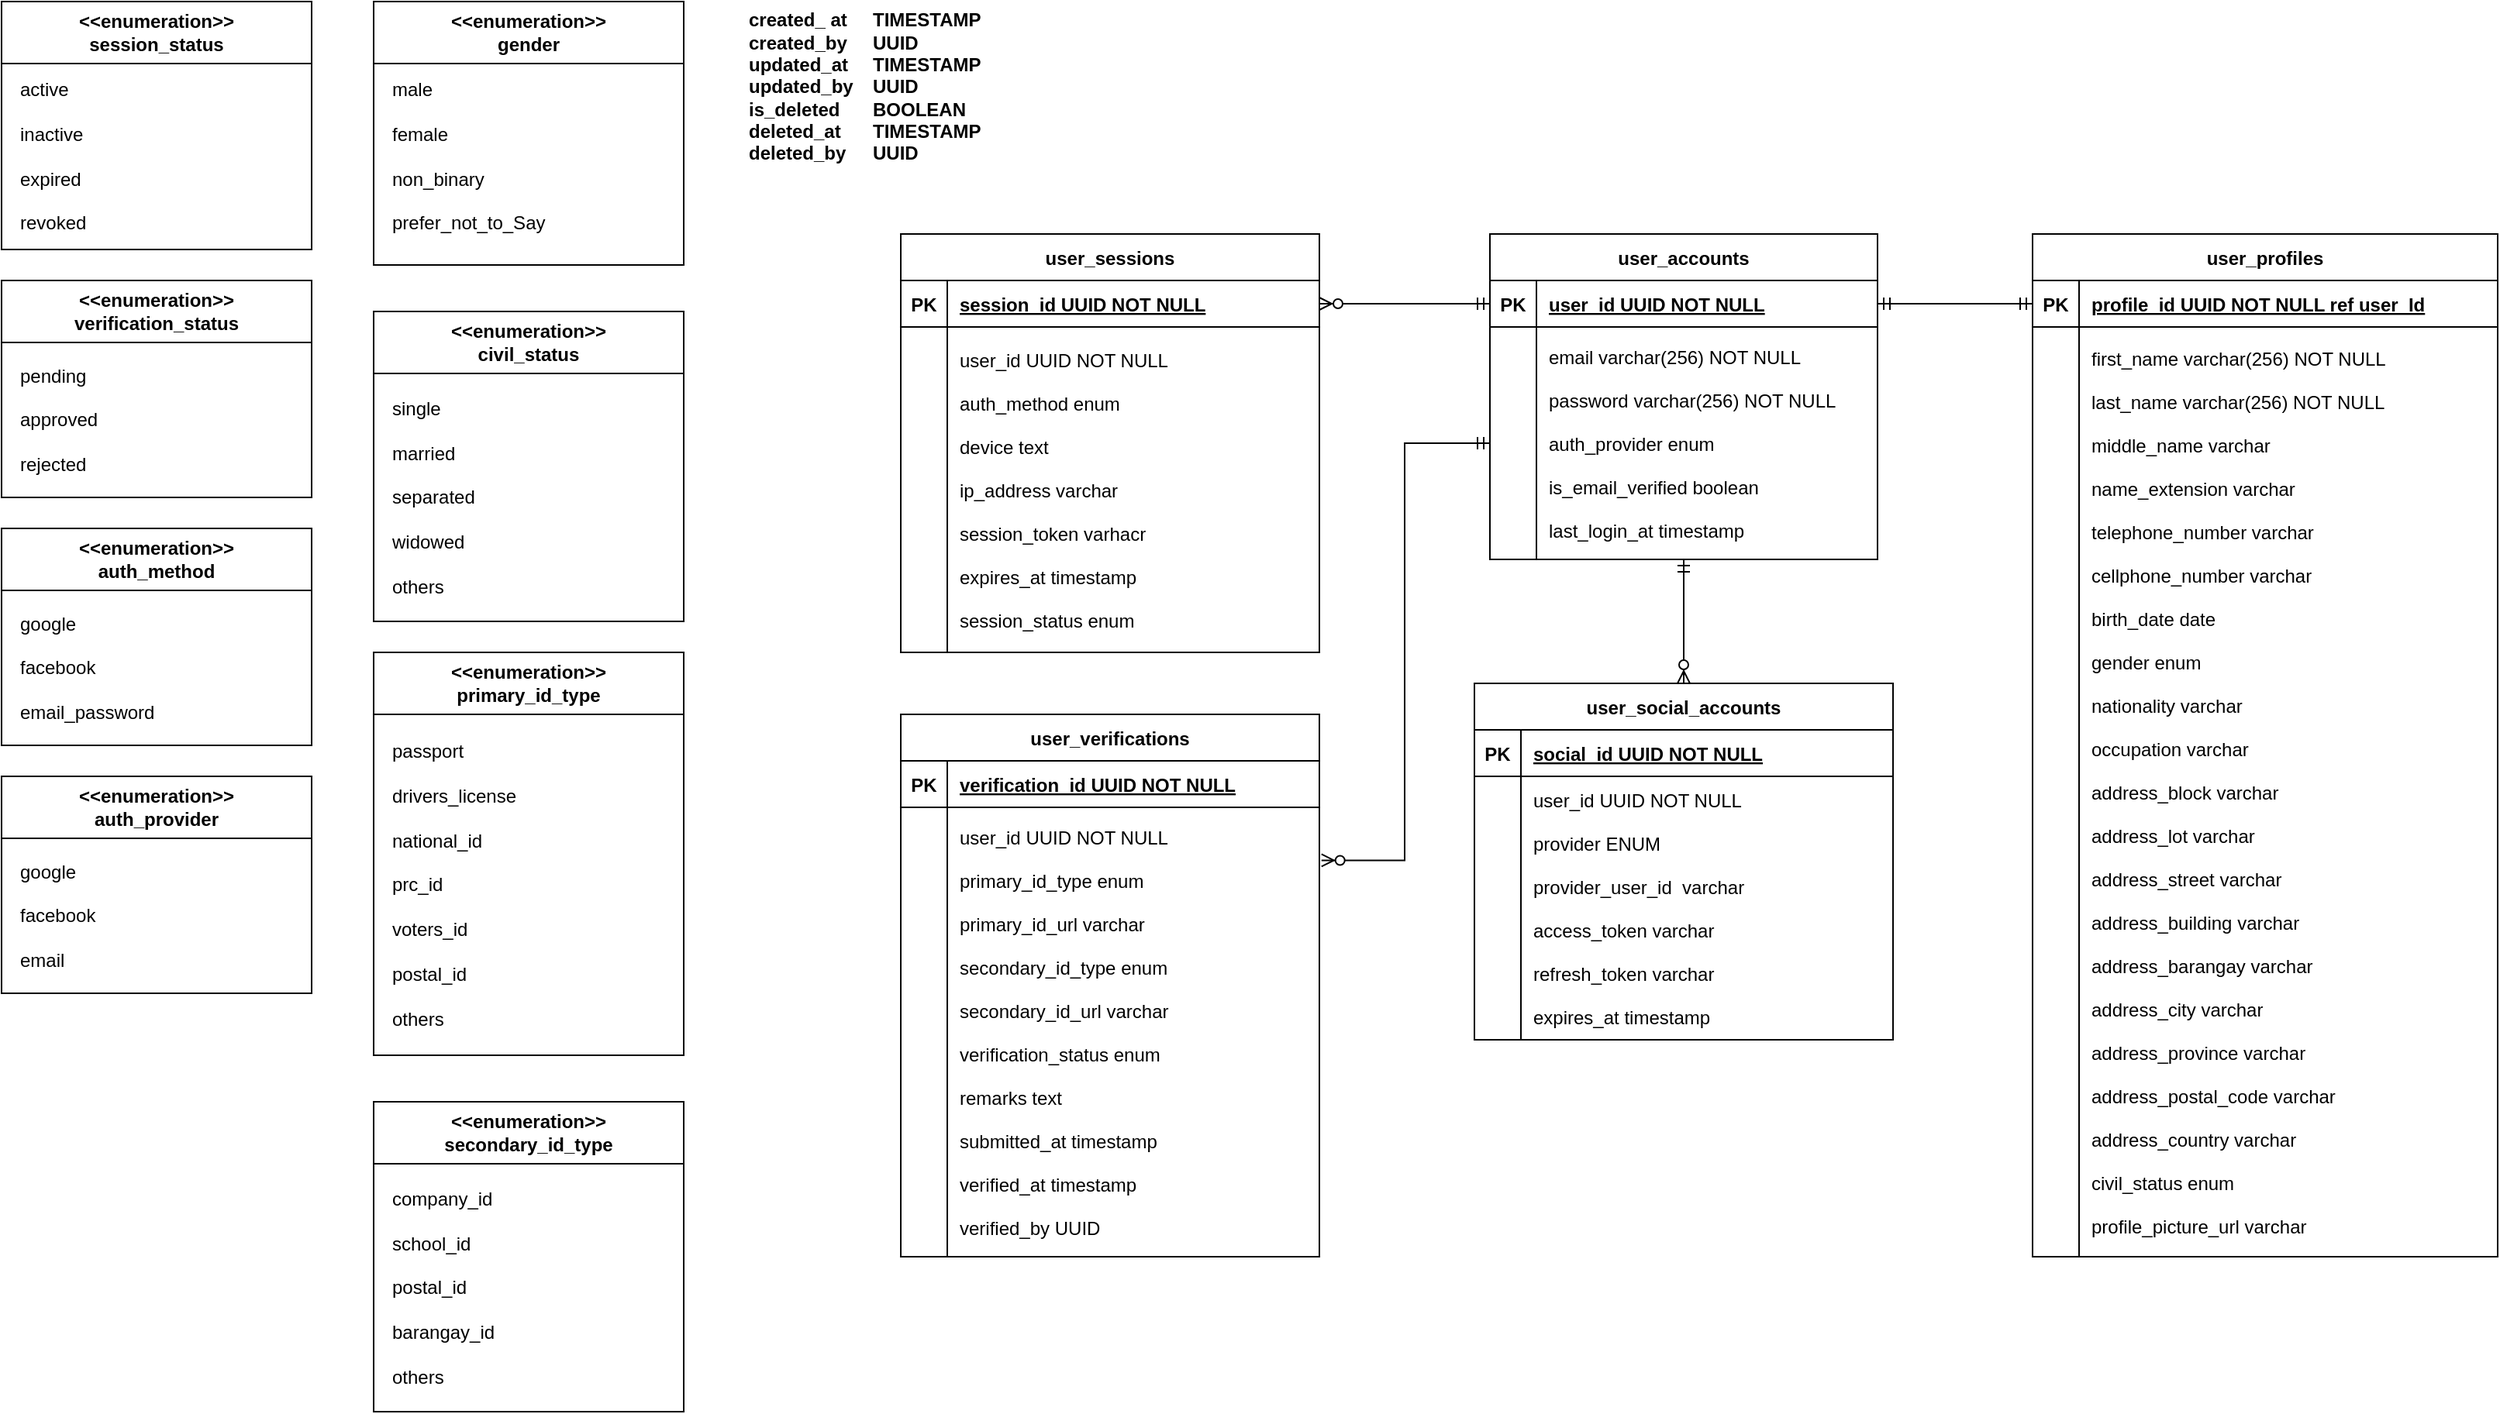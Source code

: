 <mxfile version="24.8.6">
  <diagram id="R2lEEEUBdFMjLlhIrx00" name="Page-1">
    <mxGraphModel dx="1799" dy="542" grid="1" gridSize="10" guides="1" tooltips="1" connect="1" arrows="1" fold="1" page="1" pageScale="1" pageWidth="850" pageHeight="1100" math="0" shadow="0" extFonts="Permanent Marker^https://fonts.googleapis.com/css?family=Permanent+Marker">
      <root>
        <mxCell id="0" />
        <mxCell id="1" parent="0" />
        <mxCell id="C-vyLk0tnHw3VtMMgP7b-2" value="user_profiles" style="shape=table;startSize=30;container=1;collapsible=1;childLayout=tableLayout;fixedRows=1;rowLines=0;fontStyle=1;align=center;resizeLast=1;" parent="1" vertex="1">
          <mxGeometry x="470" y="180" width="300" height="660" as="geometry" />
        </mxCell>
        <mxCell id="C-vyLk0tnHw3VtMMgP7b-3" value="" style="shape=partialRectangle;collapsible=0;dropTarget=0;pointerEvents=0;fillColor=none;points=[[0,0.5],[1,0.5]];portConstraint=eastwest;top=0;left=0;right=0;bottom=1;" parent="C-vyLk0tnHw3VtMMgP7b-2" vertex="1">
          <mxGeometry y="30" width="300" height="30" as="geometry" />
        </mxCell>
        <mxCell id="C-vyLk0tnHw3VtMMgP7b-4" value="PK" style="shape=partialRectangle;overflow=hidden;connectable=0;fillColor=none;top=0;left=0;bottom=0;right=0;fontStyle=1;" parent="C-vyLk0tnHw3VtMMgP7b-3" vertex="1">
          <mxGeometry width="30" height="30" as="geometry">
            <mxRectangle width="30" height="30" as="alternateBounds" />
          </mxGeometry>
        </mxCell>
        <mxCell id="C-vyLk0tnHw3VtMMgP7b-5" value="profile_id UUID NOT NULL ref user_Id" style="shape=partialRectangle;overflow=hidden;connectable=0;fillColor=none;top=0;left=0;bottom=0;right=0;align=left;spacingLeft=6;fontStyle=5;" parent="C-vyLk0tnHw3VtMMgP7b-3" vertex="1">
          <mxGeometry x="30" width="270" height="30" as="geometry">
            <mxRectangle width="270" height="30" as="alternateBounds" />
          </mxGeometry>
        </mxCell>
        <mxCell id="C-vyLk0tnHw3VtMMgP7b-9" value="" style="shape=partialRectangle;collapsible=0;dropTarget=0;pointerEvents=0;fillColor=none;points=[[0,0.5],[1,0.5]];portConstraint=eastwest;top=0;left=0;right=0;bottom=0;" parent="C-vyLk0tnHw3VtMMgP7b-2" vertex="1">
          <mxGeometry y="60" width="300" height="600" as="geometry" />
        </mxCell>
        <mxCell id="C-vyLk0tnHw3VtMMgP7b-10" value="" style="shape=partialRectangle;overflow=hidden;connectable=0;fillColor=none;top=0;left=0;bottom=0;right=0;" parent="C-vyLk0tnHw3VtMMgP7b-9" vertex="1">
          <mxGeometry width="30" height="600" as="geometry">
            <mxRectangle width="30" height="600" as="alternateBounds" />
          </mxGeometry>
        </mxCell>
        <mxCell id="C-vyLk0tnHw3VtMMgP7b-11" value="first_name varchar(256) NOT NULL&#xa;&#xa;last_name varchar(256) NOT NULL&#xa;&#xa;middle_name varchar&#xa;&#xa;name_extension varchar&#xa;&#xa;telephone_number varchar&#xa;&#xa;cellphone_number varchar&#xa;&#xa;birth_date date&#xa;&#xa;gender enum&#xa;&#xa;nationality varchar&#xa;&#xa;occupation varchar&#xa;&#xa;address_block varchar&#xa;&#xa;address_lot varchar&#xa;&#xa;address_street varchar&#xa;&#xa;address_building varchar&#xa;&#xa;address_barangay varchar&#xa;&#xa;address_city varchar&#xa;&#xa;address_province varchar&#xa;&#xa;address_postal_code varchar&#xa;&#xa;address_country varchar&#xa;&#xa;civil_status enum&#xa;&#xa;profile_picture_url varchar" style="shape=partialRectangle;overflow=hidden;connectable=0;fillColor=none;top=0;left=0;bottom=0;right=0;align=left;spacingLeft=6;" parent="C-vyLk0tnHw3VtMMgP7b-9" vertex="1">
          <mxGeometry x="30" width="270" height="600" as="geometry">
            <mxRectangle width="270" height="600" as="alternateBounds" />
          </mxGeometry>
        </mxCell>
        <mxCell id="C-vyLk0tnHw3VtMMgP7b-23" value="user_accounts" style="shape=table;startSize=30;container=1;collapsible=1;childLayout=tableLayout;fixedRows=1;rowLines=0;fontStyle=1;align=center;resizeLast=1;" parent="1" vertex="1">
          <mxGeometry x="120" y="180" width="250" height="210" as="geometry" />
        </mxCell>
        <mxCell id="C-vyLk0tnHw3VtMMgP7b-24" value="" style="shape=partialRectangle;collapsible=0;dropTarget=0;pointerEvents=0;fillColor=none;points=[[0,0.5],[1,0.5]];portConstraint=eastwest;top=0;left=0;right=0;bottom=1;" parent="C-vyLk0tnHw3VtMMgP7b-23" vertex="1">
          <mxGeometry y="30" width="250" height="30" as="geometry" />
        </mxCell>
        <mxCell id="C-vyLk0tnHw3VtMMgP7b-25" value="PK" style="shape=partialRectangle;overflow=hidden;connectable=0;fillColor=none;top=0;left=0;bottom=0;right=0;fontStyle=1;" parent="C-vyLk0tnHw3VtMMgP7b-24" vertex="1">
          <mxGeometry width="30" height="30" as="geometry">
            <mxRectangle width="30" height="30" as="alternateBounds" />
          </mxGeometry>
        </mxCell>
        <mxCell id="C-vyLk0tnHw3VtMMgP7b-26" value="user_id UUID NOT NULL " style="shape=partialRectangle;overflow=hidden;connectable=0;fillColor=none;top=0;left=0;bottom=0;right=0;align=left;spacingLeft=6;fontStyle=5;" parent="C-vyLk0tnHw3VtMMgP7b-24" vertex="1">
          <mxGeometry x="30" width="220" height="30" as="geometry">
            <mxRectangle width="220" height="30" as="alternateBounds" />
          </mxGeometry>
        </mxCell>
        <mxCell id="C-vyLk0tnHw3VtMMgP7b-27" value="" style="shape=partialRectangle;collapsible=0;dropTarget=0;pointerEvents=0;fillColor=none;points=[[0,0.5],[1,0.5]];portConstraint=eastwest;top=0;left=0;right=0;bottom=0;" parent="C-vyLk0tnHw3VtMMgP7b-23" vertex="1">
          <mxGeometry y="60" width="250" height="150" as="geometry" />
        </mxCell>
        <mxCell id="C-vyLk0tnHw3VtMMgP7b-28" value="" style="shape=partialRectangle;overflow=hidden;connectable=0;fillColor=none;top=0;left=0;bottom=0;right=0;" parent="C-vyLk0tnHw3VtMMgP7b-27" vertex="1">
          <mxGeometry width="30" height="150" as="geometry">
            <mxRectangle width="30" height="150" as="alternateBounds" />
          </mxGeometry>
        </mxCell>
        <mxCell id="C-vyLk0tnHw3VtMMgP7b-29" value="email varchar(256) NOT NULL&#xa;&#xa;password varchar(256) NOT NULL&#xa;&#xa;auth_provider enum&#xa;&#xa;is_email_verified boolean&#xa;&#xa;last_login_at timestamp" style="shape=partialRectangle;overflow=hidden;connectable=0;fillColor=none;top=0;left=0;bottom=0;right=0;align=left;spacingLeft=6;" parent="C-vyLk0tnHw3VtMMgP7b-27" vertex="1">
          <mxGeometry x="30" width="220" height="150" as="geometry">
            <mxRectangle width="220" height="150" as="alternateBounds" />
          </mxGeometry>
        </mxCell>
        <mxCell id="s6LtsYCtbUgp28dyvQnn-1" value="" style="edgeStyle=orthogonalEdgeStyle;fontSize=12;html=1;endArrow=ERmandOne;startArrow=ERmandOne;rounded=0;entryX=0;entryY=0.5;entryDx=0;entryDy=0;exitX=1;exitY=0.5;exitDx=0;exitDy=0;" parent="1" source="C-vyLk0tnHw3VtMMgP7b-24" target="C-vyLk0tnHw3VtMMgP7b-3" edge="1">
          <mxGeometry width="100" height="100" relative="1" as="geometry">
            <mxPoint x="370" y="350" as="sourcePoint" />
            <mxPoint x="470" y="250" as="targetPoint" />
          </mxGeometry>
        </mxCell>
        <mxCell id="s6LtsYCtbUgp28dyvQnn-6" value="&lt;b&gt;created_ at&lt;span style=&quot;white-space: pre;&quot;&gt;&#x9;&lt;/span&gt;TIMESTAMP&lt;/b&gt;&lt;div style=&quot;&quot;&gt;&lt;b&gt;created_by&lt;span style=&quot;white-space: pre;&quot;&gt;&#x9;&lt;/span&gt;UUID&lt;/b&gt;&lt;/div&gt;&lt;div style=&quot;&quot;&gt;&lt;b&gt;updated_at&lt;span style=&quot;white-space: pre;&quot;&gt;&#x9;&lt;/span&gt;TIMESTAMP&lt;/b&gt;&lt;/div&gt;&lt;div style=&quot;&quot;&gt;&lt;b&gt;updated_by&lt;span style=&quot;white-space: pre;&quot;&gt;&#x9;&lt;/span&gt;UUID&lt;/b&gt;&lt;/div&gt;&lt;div style=&quot;&quot;&gt;&lt;b&gt;is_deleted&lt;span style=&quot;white-space: pre;&quot;&gt;&#x9;&lt;/span&gt;BOOLEAN&lt;/b&gt;&lt;/div&gt;&lt;div style=&quot;&quot;&gt;&lt;b&gt;deleted_at&lt;span style=&quot;white-space: pre;&quot;&gt;&#x9;&lt;/span&gt;TIMESTAMP&lt;/b&gt;&lt;/div&gt;&lt;div style=&quot;&quot;&gt;&lt;b&gt;deleted_by&lt;span style=&quot;white-space: pre;&quot;&gt;&#x9;&lt;/span&gt;UUID&lt;/b&gt;&lt;b style=&quot;background-color: initial;&quot;&gt;&amp;nbsp;&lt;/b&gt;&lt;/div&gt;" style="text;html=1;align=left;verticalAlign=middle;resizable=0;points=[];autosize=1;strokeColor=none;fillColor=none;" parent="1" vertex="1">
          <mxGeometry x="-360" y="30" width="170" height="110" as="geometry" />
        </mxCell>
        <mxCell id="s6LtsYCtbUgp28dyvQnn-8" value="user_social_accounts" style="shape=table;startSize=30;container=1;collapsible=1;childLayout=tableLayout;fixedRows=1;rowLines=0;fontStyle=1;align=center;resizeLast=1;" parent="1" vertex="1">
          <mxGeometry x="110" y="470" width="270" height="230" as="geometry" />
        </mxCell>
        <mxCell id="s6LtsYCtbUgp28dyvQnn-9" value="" style="shape=partialRectangle;collapsible=0;dropTarget=0;pointerEvents=0;fillColor=none;points=[[0,0.5],[1,0.5]];portConstraint=eastwest;top=0;left=0;right=0;bottom=1;" parent="s6LtsYCtbUgp28dyvQnn-8" vertex="1">
          <mxGeometry y="30" width="270" height="30" as="geometry" />
        </mxCell>
        <mxCell id="s6LtsYCtbUgp28dyvQnn-10" value="PK" style="shape=partialRectangle;overflow=hidden;connectable=0;fillColor=none;top=0;left=0;bottom=0;right=0;fontStyle=1;" parent="s6LtsYCtbUgp28dyvQnn-9" vertex="1">
          <mxGeometry width="30" height="30" as="geometry">
            <mxRectangle width="30" height="30" as="alternateBounds" />
          </mxGeometry>
        </mxCell>
        <mxCell id="s6LtsYCtbUgp28dyvQnn-11" value="social_id UUID NOT NULL" style="shape=partialRectangle;overflow=hidden;connectable=0;fillColor=none;top=0;left=0;bottom=0;right=0;align=left;spacingLeft=6;fontStyle=5;" parent="s6LtsYCtbUgp28dyvQnn-9" vertex="1">
          <mxGeometry x="30" width="240" height="30" as="geometry">
            <mxRectangle width="240" height="30" as="alternateBounds" />
          </mxGeometry>
        </mxCell>
        <mxCell id="s6LtsYCtbUgp28dyvQnn-12" value="" style="shape=partialRectangle;collapsible=0;dropTarget=0;pointerEvents=0;fillColor=none;points=[[0,0.5],[1,0.5]];portConstraint=eastwest;top=0;left=0;right=0;bottom=0;" parent="s6LtsYCtbUgp28dyvQnn-8" vertex="1">
          <mxGeometry y="60" width="270" height="170" as="geometry" />
        </mxCell>
        <mxCell id="s6LtsYCtbUgp28dyvQnn-13" value="" style="shape=partialRectangle;overflow=hidden;connectable=0;fillColor=none;top=0;left=0;bottom=0;right=0;" parent="s6LtsYCtbUgp28dyvQnn-12" vertex="1">
          <mxGeometry width="30" height="170" as="geometry">
            <mxRectangle width="30" height="170" as="alternateBounds" />
          </mxGeometry>
        </mxCell>
        <mxCell id="s6LtsYCtbUgp28dyvQnn-14" value="user_id UUID NOT NULL&#xa;&#xa;provider ENUM&#xa;&#xa;provider_user_id  varchar&#xa;&#xa;access_token varchar&#xa;&#xa;refresh_token varchar&#xa;&#xa;expires_at timestamp" style="shape=partialRectangle;overflow=hidden;connectable=0;fillColor=none;top=0;left=0;bottom=0;right=0;align=left;spacingLeft=6;" parent="s6LtsYCtbUgp28dyvQnn-12" vertex="1">
          <mxGeometry x="30" width="240" height="170" as="geometry">
            <mxRectangle width="240" height="170" as="alternateBounds" />
          </mxGeometry>
        </mxCell>
        <mxCell id="s6LtsYCtbUgp28dyvQnn-15" value="user_sessions" style="shape=table;startSize=30;container=1;collapsible=1;childLayout=tableLayout;fixedRows=1;rowLines=0;fontStyle=1;align=center;resizeLast=1;" parent="1" vertex="1">
          <mxGeometry x="-260" y="180" width="270" height="270" as="geometry" />
        </mxCell>
        <mxCell id="s6LtsYCtbUgp28dyvQnn-16" value="" style="shape=partialRectangle;collapsible=0;dropTarget=0;pointerEvents=0;fillColor=none;points=[[0,0.5],[1,0.5]];portConstraint=eastwest;top=0;left=0;right=0;bottom=1;" parent="s6LtsYCtbUgp28dyvQnn-15" vertex="1">
          <mxGeometry y="30" width="270" height="30" as="geometry" />
        </mxCell>
        <mxCell id="s6LtsYCtbUgp28dyvQnn-17" value="PK" style="shape=partialRectangle;overflow=hidden;connectable=0;fillColor=none;top=0;left=0;bottom=0;right=0;fontStyle=1;" parent="s6LtsYCtbUgp28dyvQnn-16" vertex="1">
          <mxGeometry width="30" height="30" as="geometry">
            <mxRectangle width="30" height="30" as="alternateBounds" />
          </mxGeometry>
        </mxCell>
        <mxCell id="s6LtsYCtbUgp28dyvQnn-18" value="session_id UUID NOT NULL" style="shape=partialRectangle;overflow=hidden;connectable=0;fillColor=none;top=0;left=0;bottom=0;right=0;align=left;spacingLeft=6;fontStyle=5;" parent="s6LtsYCtbUgp28dyvQnn-16" vertex="1">
          <mxGeometry x="30" width="240" height="30" as="geometry">
            <mxRectangle width="240" height="30" as="alternateBounds" />
          </mxGeometry>
        </mxCell>
        <mxCell id="s6LtsYCtbUgp28dyvQnn-19" value="" style="shape=partialRectangle;collapsible=0;dropTarget=0;pointerEvents=0;fillColor=none;points=[[0,0.5],[1,0.5]];portConstraint=eastwest;top=0;left=0;right=0;bottom=0;" parent="s6LtsYCtbUgp28dyvQnn-15" vertex="1">
          <mxGeometry y="60" width="270" height="210" as="geometry" />
        </mxCell>
        <mxCell id="s6LtsYCtbUgp28dyvQnn-20" value="" style="shape=partialRectangle;overflow=hidden;connectable=0;fillColor=none;top=0;left=0;bottom=0;right=0;" parent="s6LtsYCtbUgp28dyvQnn-19" vertex="1">
          <mxGeometry width="30" height="210" as="geometry">
            <mxRectangle width="30" height="210" as="alternateBounds" />
          </mxGeometry>
        </mxCell>
        <mxCell id="s6LtsYCtbUgp28dyvQnn-21" value="user_id UUID NOT NULL&#xa;&#xa;auth_method enum&#xa;&#xa;device text&#xa;&#xa;ip_address varchar&#xa;&#xa;session_token varhacr&#xa;&#xa;expires_at timestamp&#xa;&#xa;session_status enum" style="shape=partialRectangle;overflow=hidden;connectable=0;fillColor=none;top=0;left=0;bottom=0;right=0;align=left;spacingLeft=6;" parent="s6LtsYCtbUgp28dyvQnn-19" vertex="1">
          <mxGeometry x="30" width="240" height="210" as="geometry">
            <mxRectangle width="240" height="210" as="alternateBounds" />
          </mxGeometry>
        </mxCell>
        <mxCell id="s6LtsYCtbUgp28dyvQnn-34" value="" style="fontSize=12;html=1;endArrow=ERzeroToMany;startArrow=ERmandOne;rounded=0;entryX=0.5;entryY=0;entryDx=0;entryDy=0;edgeStyle=orthogonalEdgeStyle;exitX=0.5;exitY=1;exitDx=0;exitDy=0;" parent="1" edge="1" target="s6LtsYCtbUgp28dyvQnn-8" source="C-vyLk0tnHw3VtMMgP7b-23">
          <mxGeometry width="100" height="100" relative="1" as="geometry">
            <mxPoint x="230" y="290" as="sourcePoint" />
            <mxPoint x="230" y="350" as="targetPoint" />
          </mxGeometry>
        </mxCell>
        <mxCell id="s6LtsYCtbUgp28dyvQnn-36" value="" style="fontSize=12;html=1;endArrow=ERzeroToMany;startArrow=ERmandOne;rounded=0;exitX=0;exitY=0.5;exitDx=0;exitDy=0;entryX=1;entryY=0.5;entryDx=0;entryDy=0;edgeStyle=orthogonalEdgeStyle;" parent="1" source="C-vyLk0tnHw3VtMMgP7b-24" target="s6LtsYCtbUgp28dyvQnn-16" edge="1">
          <mxGeometry width="100" height="100" relative="1" as="geometry">
            <mxPoint x="80" y="180" as="sourcePoint" />
            <mxPoint x="80" y="240" as="targetPoint" />
          </mxGeometry>
        </mxCell>
        <mxCell id="cQEV6lIue3vPkiv2Kvp9-2" value="&amp;lt;&amp;lt;enumeration&amp;gt;&amp;gt;&lt;div&gt;gender&lt;/div&gt;" style="swimlane;whiteSpace=wrap;html=1;startSize=40;" vertex="1" parent="1">
          <mxGeometry x="-600" y="30" width="200" height="170" as="geometry" />
        </mxCell>
        <mxCell id="cQEV6lIue3vPkiv2Kvp9-3" value="male&lt;div&gt;&lt;br&gt;&lt;/div&gt;&lt;div&gt;female&lt;/div&gt;&lt;div&gt;&lt;br&gt;&lt;/div&gt;&lt;div&gt;non_binary&lt;/div&gt;&lt;div&gt;&lt;br&gt;&lt;/div&gt;&lt;div&gt;prefer_not_to_Say&lt;/div&gt;" style="whiteSpace=wrap;html=1;strokeColor=none;align=left;" vertex="1" parent="cQEV6lIue3vPkiv2Kvp9-2">
          <mxGeometry x="10" y="80" width="180" height="40" as="geometry" />
        </mxCell>
        <mxCell id="cQEV6lIue3vPkiv2Kvp9-4" value="&amp;lt;&amp;lt;enumeration&amp;gt;&amp;gt;&lt;div&gt;civil_status&lt;/div&gt;" style="swimlane;whiteSpace=wrap;html=1;startSize=40;" vertex="1" parent="1">
          <mxGeometry x="-600" y="230" width="200" height="200" as="geometry" />
        </mxCell>
        <mxCell id="cQEV6lIue3vPkiv2Kvp9-5" value="single&lt;div&gt;&lt;br&gt;&lt;/div&gt;&lt;div&gt;married&lt;/div&gt;&lt;div&gt;&lt;br&gt;&lt;/div&gt;&lt;div&gt;separated&lt;/div&gt;&lt;div&gt;&lt;br&gt;&lt;/div&gt;&lt;div&gt;widowed&lt;/div&gt;&lt;div&gt;&lt;br&gt;&lt;/div&gt;&lt;div&gt;others&lt;/div&gt;" style="whiteSpace=wrap;html=1;strokeColor=none;align=left;" vertex="1" parent="cQEV6lIue3vPkiv2Kvp9-4">
          <mxGeometry x="10" y="90" width="180" height="60" as="geometry" />
        </mxCell>
        <mxCell id="cQEV6lIue3vPkiv2Kvp9-6" value="&amp;lt;&amp;lt;enumeration&amp;gt;&amp;gt;&lt;div&gt;primary_id_type&lt;/div&gt;" style="swimlane;whiteSpace=wrap;html=1;startSize=40;" vertex="1" parent="1">
          <mxGeometry x="-600" y="450" width="200" height="260" as="geometry" />
        </mxCell>
        <mxCell id="cQEV6lIue3vPkiv2Kvp9-7" value="passport&lt;div&gt;&lt;br&gt;&lt;/div&gt;&lt;div&gt;drivers_license&lt;/div&gt;&lt;div&gt;&lt;br&gt;&lt;/div&gt;&lt;div&gt;national_id&lt;/div&gt;&lt;div&gt;&lt;br&gt;&lt;/div&gt;&lt;div&gt;prc_id&lt;/div&gt;&lt;div&gt;&lt;br&gt;&lt;/div&gt;&lt;div&gt;voters_id&lt;/div&gt;&lt;div&gt;&lt;br&gt;&lt;/div&gt;&lt;div&gt;postal_id&lt;/div&gt;&lt;div&gt;&lt;br&gt;&lt;/div&gt;&lt;div&gt;others&lt;/div&gt;" style="whiteSpace=wrap;html=1;strokeColor=none;align=left;" vertex="1" parent="cQEV6lIue3vPkiv2Kvp9-6">
          <mxGeometry x="10" y="120" width="180" height="60" as="geometry" />
        </mxCell>
        <mxCell id="cQEV6lIue3vPkiv2Kvp9-9" value="&amp;lt;&amp;lt;enumeration&amp;gt;&amp;gt;&lt;div&gt;secondary_id_type&lt;/div&gt;" style="swimlane;whiteSpace=wrap;html=1;startSize=40;" vertex="1" parent="1">
          <mxGeometry x="-600" y="740" width="200" height="200" as="geometry" />
        </mxCell>
        <mxCell id="cQEV6lIue3vPkiv2Kvp9-10" value="company_id&lt;div&gt;&lt;br&gt;&lt;/div&gt;&lt;div&gt;school_id&lt;/div&gt;&lt;div&gt;&lt;br&gt;&lt;/div&gt;&lt;div&gt;postal_id&lt;/div&gt;&lt;div&gt;&lt;br&gt;&lt;/div&gt;&lt;div&gt;barangay_id&lt;/div&gt;&lt;div&gt;&lt;br&gt;&lt;/div&gt;&lt;div&gt;others&lt;/div&gt;" style="whiteSpace=wrap;html=1;strokeColor=none;align=left;" vertex="1" parent="cQEV6lIue3vPkiv2Kvp9-9">
          <mxGeometry x="10" y="90" width="180" height="60" as="geometry" />
        </mxCell>
        <mxCell id="cQEV6lIue3vPkiv2Kvp9-11" value="&amp;lt;&amp;lt;enumeration&amp;gt;&amp;gt;&lt;div&gt;verification_status&lt;/div&gt;" style="swimlane;whiteSpace=wrap;html=1;startSize=40;" vertex="1" parent="1">
          <mxGeometry x="-840" y="210" width="200" height="140" as="geometry" />
        </mxCell>
        <mxCell id="cQEV6lIue3vPkiv2Kvp9-12" value="pending&lt;div&gt;&lt;br&gt;&lt;/div&gt;&lt;div&gt;approved&lt;/div&gt;&lt;div&gt;&lt;br&gt;&lt;/div&gt;&lt;div&gt;rejected&lt;/div&gt;" style="whiteSpace=wrap;html=1;strokeColor=none;align=left;" vertex="1" parent="cQEV6lIue3vPkiv2Kvp9-11">
          <mxGeometry x="10" y="60" width="180" height="60" as="geometry" />
        </mxCell>
        <mxCell id="cQEV6lIue3vPkiv2Kvp9-13" value="&amp;lt;&amp;lt;enumeration&amp;gt;&amp;gt;&lt;div&gt;session_status&lt;/div&gt;" style="swimlane;whiteSpace=wrap;html=1;startSize=40;" vertex="1" parent="1">
          <mxGeometry x="-840" y="30" width="200" height="160" as="geometry" />
        </mxCell>
        <mxCell id="cQEV6lIue3vPkiv2Kvp9-14" value="active&lt;div&gt;&lt;br&gt;&lt;/div&gt;&lt;div&gt;inactive&lt;/div&gt;&lt;div&gt;&lt;br&gt;&lt;/div&gt;&lt;div&gt;expired&lt;/div&gt;&lt;div&gt;&lt;br&gt;&lt;/div&gt;&lt;div&gt;revoked&lt;/div&gt;" style="whiteSpace=wrap;html=1;strokeColor=none;align=left;" vertex="1" parent="cQEV6lIue3vPkiv2Kvp9-13">
          <mxGeometry x="10" y="70" width="180" height="60" as="geometry" />
        </mxCell>
        <mxCell id="cQEV6lIue3vPkiv2Kvp9-17" value="user_verifications" style="shape=table;startSize=30;container=1;collapsible=1;childLayout=tableLayout;fixedRows=1;rowLines=0;fontStyle=1;align=center;resizeLast=1;" vertex="1" parent="1">
          <mxGeometry x="-260" y="490" width="270" height="350" as="geometry" />
        </mxCell>
        <mxCell id="cQEV6lIue3vPkiv2Kvp9-18" value="" style="shape=partialRectangle;collapsible=0;dropTarget=0;pointerEvents=0;fillColor=none;points=[[0,0.5],[1,0.5]];portConstraint=eastwest;top=0;left=0;right=0;bottom=1;" vertex="1" parent="cQEV6lIue3vPkiv2Kvp9-17">
          <mxGeometry y="30" width="270" height="30" as="geometry" />
        </mxCell>
        <mxCell id="cQEV6lIue3vPkiv2Kvp9-19" value="PK" style="shape=partialRectangle;overflow=hidden;connectable=0;fillColor=none;top=0;left=0;bottom=0;right=0;fontStyle=1;" vertex="1" parent="cQEV6lIue3vPkiv2Kvp9-18">
          <mxGeometry width="30" height="30" as="geometry">
            <mxRectangle width="30" height="30" as="alternateBounds" />
          </mxGeometry>
        </mxCell>
        <mxCell id="cQEV6lIue3vPkiv2Kvp9-20" value="verification_id UUID NOT NULL" style="shape=partialRectangle;overflow=hidden;connectable=0;fillColor=none;top=0;left=0;bottom=0;right=0;align=left;spacingLeft=6;fontStyle=5;" vertex="1" parent="cQEV6lIue3vPkiv2Kvp9-18">
          <mxGeometry x="30" width="240" height="30" as="geometry">
            <mxRectangle width="240" height="30" as="alternateBounds" />
          </mxGeometry>
        </mxCell>
        <mxCell id="cQEV6lIue3vPkiv2Kvp9-21" value="" style="shape=partialRectangle;collapsible=0;dropTarget=0;pointerEvents=0;fillColor=none;points=[[0,0.5],[1,0.5]];portConstraint=eastwest;top=0;left=0;right=0;bottom=0;" vertex="1" parent="cQEV6lIue3vPkiv2Kvp9-17">
          <mxGeometry y="60" width="270" height="290" as="geometry" />
        </mxCell>
        <mxCell id="cQEV6lIue3vPkiv2Kvp9-22" value="" style="shape=partialRectangle;overflow=hidden;connectable=0;fillColor=none;top=0;left=0;bottom=0;right=0;" vertex="1" parent="cQEV6lIue3vPkiv2Kvp9-21">
          <mxGeometry width="30" height="290" as="geometry">
            <mxRectangle width="30" height="290" as="alternateBounds" />
          </mxGeometry>
        </mxCell>
        <mxCell id="cQEV6lIue3vPkiv2Kvp9-23" value="user_id UUID NOT NULL&#xa;&#xa;primary_id_type enum&#xa;&#xa;primary_id_url varchar&#xa;&#xa;secondary_id_type enum&#xa;&#xa;secondary_id_url varchar&#xa;&#xa;verification_status enum&#xa;&#xa;remarks text&#xa;&#xa;submitted_at timestamp&#xa;&#xa;verified_at timestamp&#xa;&#xa;verified_by UUID" style="shape=partialRectangle;overflow=hidden;connectable=0;fillColor=none;top=0;left=0;bottom=0;right=0;align=left;spacingLeft=6;" vertex="1" parent="cQEV6lIue3vPkiv2Kvp9-21">
          <mxGeometry x="30" width="240" height="290" as="geometry">
            <mxRectangle width="240" height="290" as="alternateBounds" />
          </mxGeometry>
        </mxCell>
        <mxCell id="cQEV6lIue3vPkiv2Kvp9-26" value="" style="fontSize=12;html=1;endArrow=ERzeroToMany;startArrow=ERmandOne;rounded=0;exitX=0;exitY=0.5;exitDx=0;exitDy=0;entryX=1.005;entryY=0.118;entryDx=0;entryDy=0;edgeStyle=orthogonalEdgeStyle;entryPerimeter=0;" edge="1" parent="1" source="C-vyLk0tnHw3VtMMgP7b-27" target="cQEV6lIue3vPkiv2Kvp9-21">
          <mxGeometry width="100" height="100" relative="1" as="geometry">
            <mxPoint x="140" y="245" as="sourcePoint" />
            <mxPoint x="30" y="245" as="targetPoint" />
          </mxGeometry>
        </mxCell>
        <mxCell id="cQEV6lIue3vPkiv2Kvp9-27" value="&amp;lt;&amp;lt;enumeration&amp;gt;&amp;gt;&lt;div&gt;auth_method&lt;/div&gt;" style="swimlane;whiteSpace=wrap;html=1;startSize=40;" vertex="1" parent="1">
          <mxGeometry x="-840" y="370" width="200" height="140" as="geometry" />
        </mxCell>
        <mxCell id="cQEV6lIue3vPkiv2Kvp9-28" value="google&lt;div&gt;&lt;br&gt;&lt;/div&gt;&lt;div&gt;facebook&lt;/div&gt;&lt;div&gt;&lt;br&gt;&lt;/div&gt;&lt;div&gt;email_password&lt;/div&gt;" style="whiteSpace=wrap;html=1;strokeColor=none;align=left;" vertex="1" parent="cQEV6lIue3vPkiv2Kvp9-27">
          <mxGeometry x="10" y="60" width="180" height="60" as="geometry" />
        </mxCell>
        <mxCell id="cQEV6lIue3vPkiv2Kvp9-29" value="&amp;lt;&amp;lt;enumeration&amp;gt;&amp;gt;&lt;div&gt;auth_provider&lt;/div&gt;" style="swimlane;whiteSpace=wrap;html=1;startSize=40;" vertex="1" parent="1">
          <mxGeometry x="-840" y="530" width="200" height="140" as="geometry" />
        </mxCell>
        <mxCell id="cQEV6lIue3vPkiv2Kvp9-30" value="google&lt;div&gt;&lt;br&gt;&lt;/div&gt;&lt;div&gt;facebook&lt;/div&gt;&lt;div&gt;&lt;br&gt;&lt;/div&gt;&lt;div&gt;email&lt;/div&gt;" style="whiteSpace=wrap;html=1;strokeColor=none;align=left;" vertex="1" parent="cQEV6lIue3vPkiv2Kvp9-29">
          <mxGeometry x="10" y="60" width="180" height="60" as="geometry" />
        </mxCell>
      </root>
    </mxGraphModel>
  </diagram>
</mxfile>
